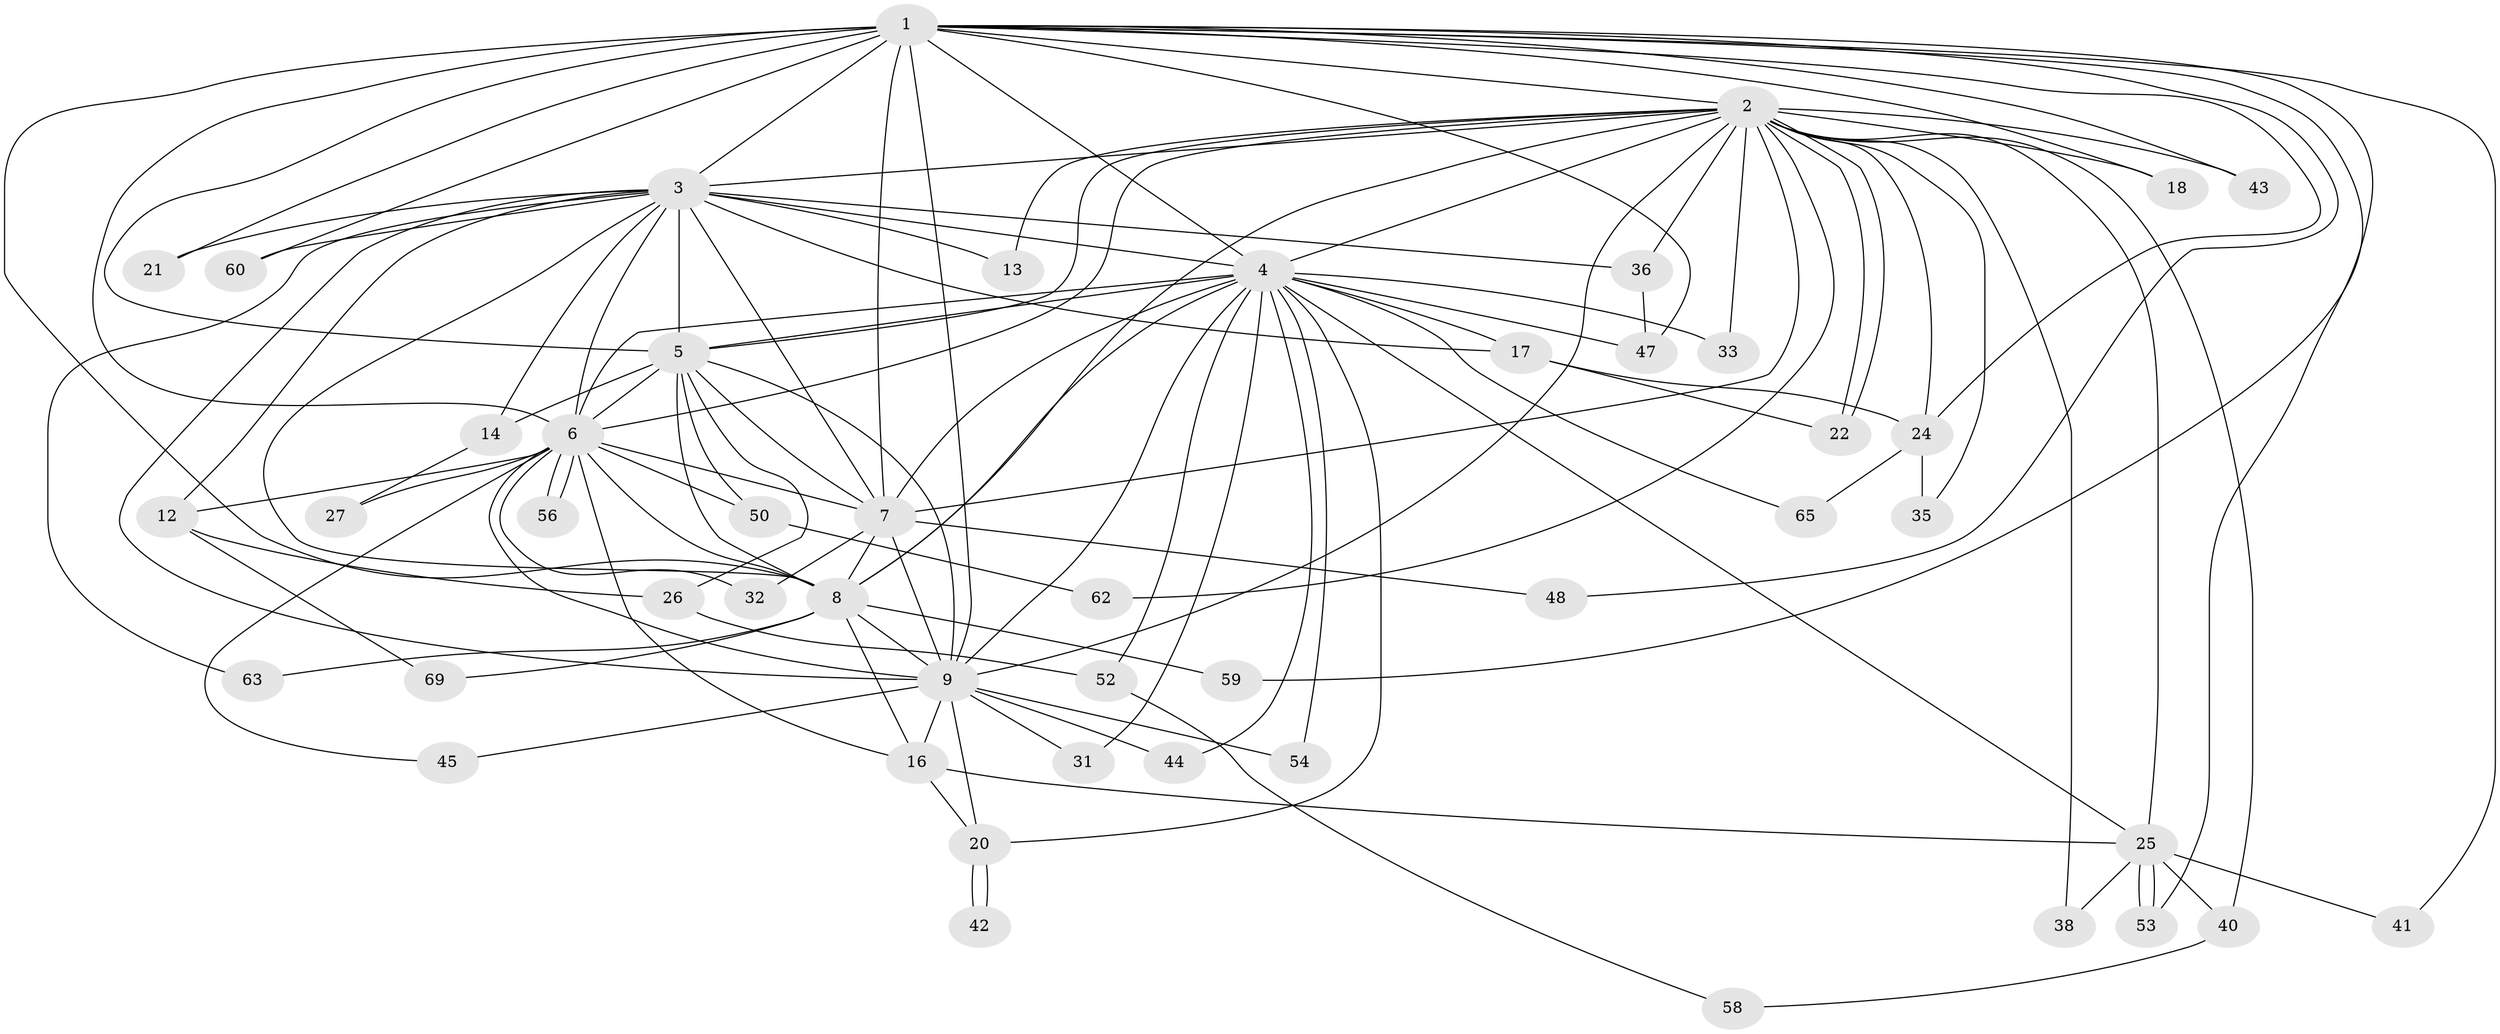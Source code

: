 // Generated by graph-tools (version 1.1) at 2025/51/02/27/25 19:51:43]
// undirected, 48 vertices, 121 edges
graph export_dot {
graph [start="1"]
  node [color=gray90,style=filled];
  1 [super="+23"];
  2 [super="+28"];
  3 [super="+10"];
  4 [super="+30"];
  5 [super="+37"];
  6 [super="+11"];
  7;
  8 [super="+19"];
  9 [super="+64"];
  12 [super="+15"];
  13;
  14 [super="+34"];
  16 [super="+39"];
  17 [super="+46"];
  18;
  20 [super="+49"];
  21;
  22 [super="+51"];
  24 [super="+29"];
  25 [super="+66"];
  26;
  27;
  31;
  32;
  33;
  35;
  36;
  38;
  40;
  41;
  42;
  43;
  44 [super="+55"];
  45;
  47 [super="+61"];
  48;
  50 [super="+57"];
  52;
  53 [super="+68"];
  54 [super="+67"];
  56;
  58;
  59;
  60;
  62;
  63;
  65;
  69;
  1 -- 2;
  1 -- 3 [weight=3];
  1 -- 4;
  1 -- 5;
  1 -- 6;
  1 -- 7;
  1 -- 8 [weight=2];
  1 -- 9;
  1 -- 18;
  1 -- 21;
  1 -- 41;
  1 -- 48;
  1 -- 59;
  1 -- 60;
  1 -- 43;
  1 -- 53;
  1 -- 47;
  1 -- 24;
  2 -- 3 [weight=2];
  2 -- 4;
  2 -- 5;
  2 -- 6;
  2 -- 7;
  2 -- 8 [weight=2];
  2 -- 9;
  2 -- 13;
  2 -- 18;
  2 -- 22;
  2 -- 22;
  2 -- 24;
  2 -- 25;
  2 -- 33;
  2 -- 35;
  2 -- 36;
  2 -- 38;
  2 -- 40;
  2 -- 43;
  2 -- 62;
  3 -- 4 [weight=3];
  3 -- 5 [weight=2];
  3 -- 6 [weight=2];
  3 -- 7 [weight=2];
  3 -- 8 [weight=2];
  3 -- 9 [weight=3];
  3 -- 14;
  3 -- 17;
  3 -- 21;
  3 -- 36;
  3 -- 12 [weight=2];
  3 -- 13;
  3 -- 60;
  3 -- 63;
  4 -- 5;
  4 -- 6;
  4 -- 7;
  4 -- 8;
  4 -- 9;
  4 -- 17 [weight=2];
  4 -- 20;
  4 -- 25;
  4 -- 33;
  4 -- 44 [weight=2];
  4 -- 47;
  4 -- 52;
  4 -- 54;
  4 -- 65;
  4 -- 31;
  5 -- 6 [weight=2];
  5 -- 7;
  5 -- 8 [weight=2];
  5 -- 9;
  5 -- 14 [weight=2];
  5 -- 26;
  5 -- 50 [weight=2];
  6 -- 7;
  6 -- 8;
  6 -- 9;
  6 -- 16;
  6 -- 27;
  6 -- 32;
  6 -- 50;
  6 -- 56;
  6 -- 56;
  6 -- 45;
  6 -- 12;
  7 -- 8;
  7 -- 9;
  7 -- 32;
  7 -- 48;
  8 -- 9;
  8 -- 59;
  8 -- 63;
  8 -- 69;
  8 -- 16;
  9 -- 16;
  9 -- 20;
  9 -- 31;
  9 -- 44;
  9 -- 45;
  9 -- 54 [weight=2];
  12 -- 26;
  12 -- 69;
  14 -- 27;
  16 -- 25;
  16 -- 20;
  17 -- 24;
  17 -- 22;
  20 -- 42;
  20 -- 42;
  24 -- 65;
  24 -- 35;
  25 -- 38;
  25 -- 40;
  25 -- 41;
  25 -- 53;
  25 -- 53;
  26 -- 52;
  36 -- 47;
  40 -- 58;
  50 -- 62;
  52 -- 58;
}
